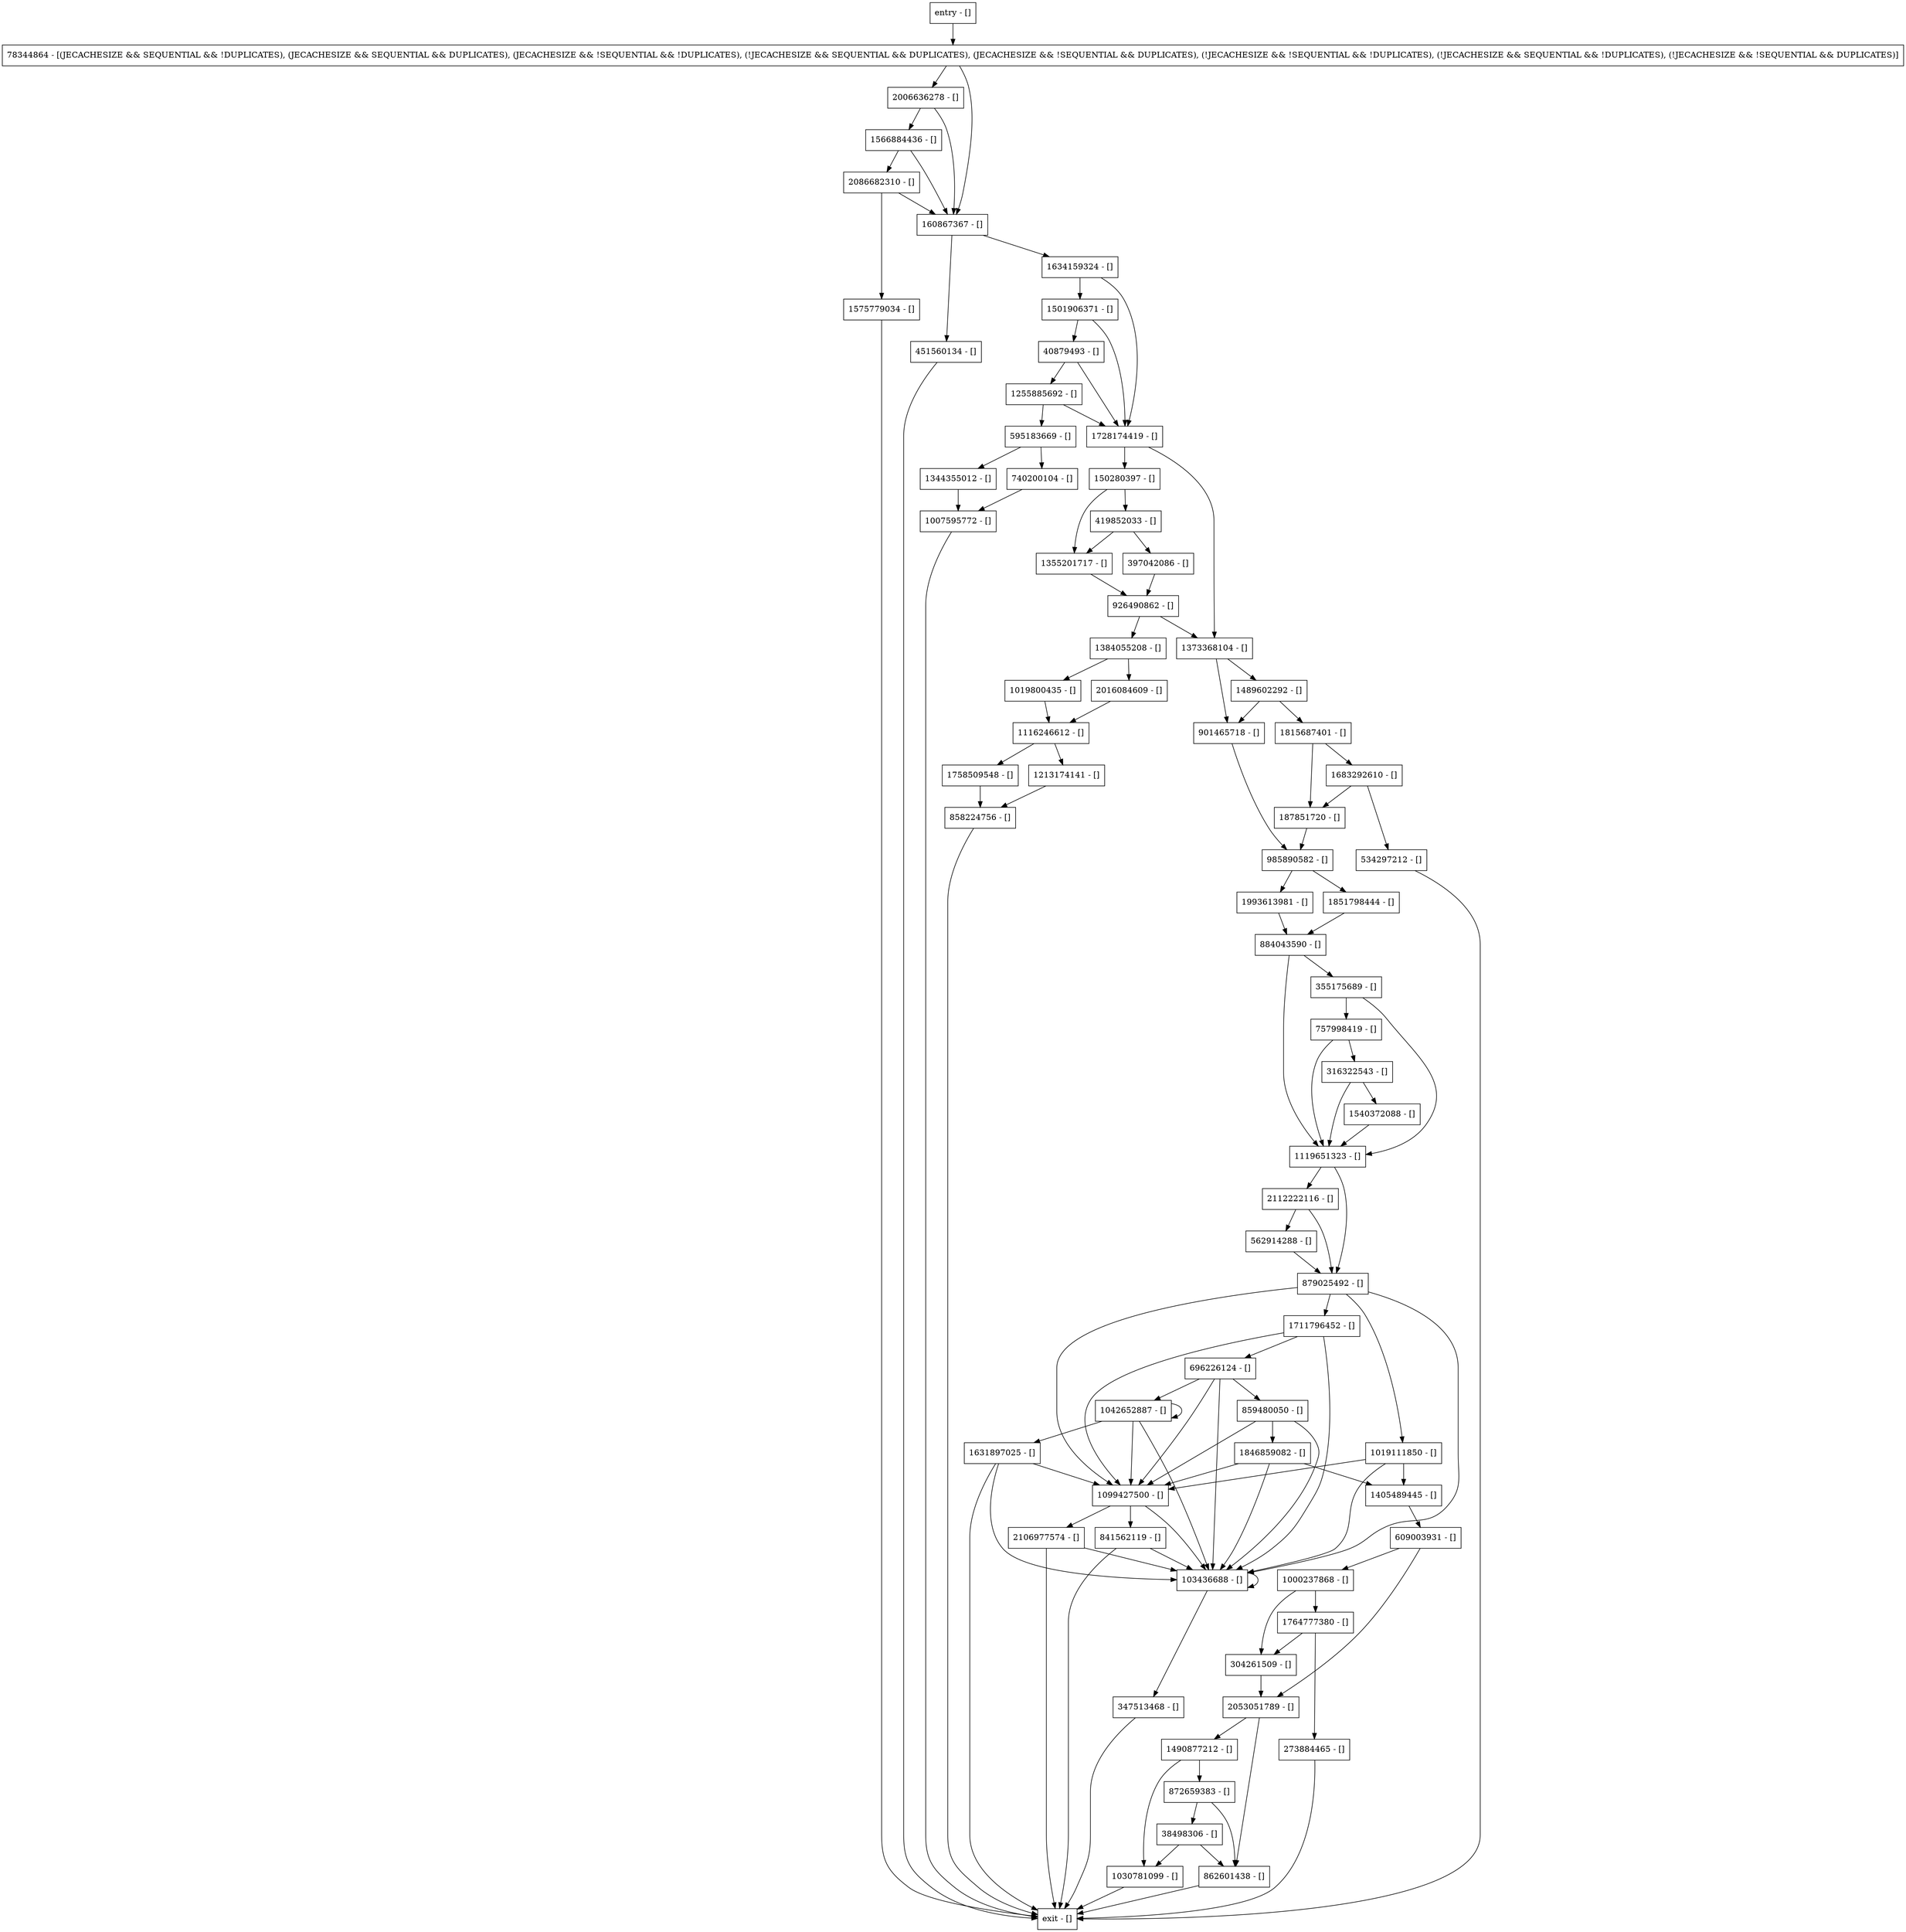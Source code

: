 digraph logInternal {
node [shape=record];
2106977574 [label="2106977574 - []"];
1213174141 [label="1213174141 - []"];
534297212 [label="534297212 - []"];
451560134 [label="451560134 - []"];
1540372088 [label="1540372088 - []"];
1634159324 [label="1634159324 - []"];
1711796452 [label="1711796452 - []"];
397042086 [label="397042086 - []"];
1405489445 [label="1405489445 - []"];
901465718 [label="901465718 - []"];
273884465 [label="273884465 - []"];
1373368104 [label="1373368104 - []"];
1764777380 [label="1764777380 - []"];
2053051789 [label="2053051789 - []"];
595183669 [label="595183669 - []"];
2006636278 [label="2006636278 - []"];
1846859082 [label="1846859082 - []"];
740200104 [label="740200104 - []"];
1683292610 [label="1683292610 - []"];
858224756 [label="858224756 - []"];
419852033 [label="419852033 - []"];
862601438 [label="862601438 - []"];
2112222116 [label="2112222116 - []"];
304261509 [label="304261509 - []"];
1758509548 [label="1758509548 - []"];
1384055208 [label="1384055208 - []"];
1489602292 [label="1489602292 - []"];
1019800435 [label="1019800435 - []"];
entry [label="entry - []"];
exit [label="exit - []"];
1116246612 [label="1116246612 - []"];
187851720 [label="187851720 - []"];
1815687401 [label="1815687401 - []"];
562914288 [label="562914288 - []"];
1007595772 [label="1007595772 - []"];
859480050 [label="859480050 - []"];
1344355012 [label="1344355012 - []"];
1566884436 [label="1566884436 - []"];
1000237868 [label="1000237868 - []"];
985890582 [label="985890582 - []"];
1119651323 [label="1119651323 - []"];
1490877212 [label="1490877212 - []"];
1255885692 [label="1255885692 - []"];
879025492 [label="879025492 - []"];
1355201717 [label="1355201717 - []"];
1019111850 [label="1019111850 - []"];
2086682310 [label="2086682310 - []"];
316322543 [label="316322543 - []"];
150280397 [label="150280397 - []"];
609003931 [label="609003931 - []"];
1501906371 [label="1501906371 - []"];
1631897025 [label="1631897025 - []"];
757998419 [label="757998419 - []"];
38498306 [label="38498306 - []"];
1575779034 [label="1575779034 - []"];
2016084609 [label="2016084609 - []"];
872659383 [label="872659383 - []"];
696226124 [label="696226124 - []"];
103436688 [label="103436688 - []"];
1993613981 [label="1993613981 - []"];
1042652887 [label="1042652887 - []"];
160867367 [label="160867367 - []"];
347513468 [label="347513468 - []"];
40879493 [label="40879493 - []"];
884043590 [label="884043590 - []"];
1728174419 [label="1728174419 - []"];
1030781099 [label="1030781099 - []"];
1851798444 [label="1851798444 - []"];
355175689 [label="355175689 - []"];
841562119 [label="841562119 - []"];
1099427500 [label="1099427500 - []"];
926490862 [label="926490862 - []"];
78344864 [label="78344864 - [(JECACHESIZE && SEQUENTIAL && !DUPLICATES), (JECACHESIZE && SEQUENTIAL && DUPLICATES), (JECACHESIZE && !SEQUENTIAL && !DUPLICATES), (!JECACHESIZE && SEQUENTIAL && DUPLICATES), (JECACHESIZE && !SEQUENTIAL && DUPLICATES), (!JECACHESIZE && !SEQUENTIAL && !DUPLICATES), (!JECACHESIZE && SEQUENTIAL && !DUPLICATES), (!JECACHESIZE && !SEQUENTIAL && DUPLICATES)]"];
entry;
exit;
2106977574 -> 103436688;
2106977574 -> exit;
1213174141 -> 858224756;
534297212 -> exit;
451560134 -> exit;
1540372088 -> 1119651323;
1634159324 -> 1501906371;
1634159324 -> 1728174419;
1711796452 -> 103436688;
1711796452 -> 1099427500;
1711796452 -> 696226124;
397042086 -> 926490862;
1405489445 -> 609003931;
901465718 -> 985890582;
273884465 -> exit;
1373368104 -> 901465718;
1373368104 -> 1489602292;
1764777380 -> 273884465;
1764777380 -> 304261509;
2053051789 -> 1490877212;
2053051789 -> 862601438;
595183669 -> 1344355012;
595183669 -> 740200104;
2006636278 -> 1566884436;
2006636278 -> 160867367;
1846859082 -> 103436688;
1846859082 -> 1405489445;
1846859082 -> 1099427500;
740200104 -> 1007595772;
1683292610 -> 187851720;
1683292610 -> 534297212;
858224756 -> exit;
419852033 -> 397042086;
419852033 -> 1355201717;
862601438 -> exit;
2112222116 -> 562914288;
2112222116 -> 879025492;
304261509 -> 2053051789;
1758509548 -> 858224756;
1384055208 -> 2016084609;
1384055208 -> 1019800435;
1489602292 -> 901465718;
1489602292 -> 1815687401;
1019800435 -> 1116246612;
entry -> 78344864;
1116246612 -> 1213174141;
1116246612 -> 1758509548;
187851720 -> 985890582;
1815687401 -> 1683292610;
1815687401 -> 187851720;
562914288 -> 879025492;
1007595772 -> exit;
859480050 -> 103436688;
859480050 -> 1099427500;
859480050 -> 1846859082;
1344355012 -> 1007595772;
1566884436 -> 160867367;
1566884436 -> 2086682310;
1000237868 -> 304261509;
1000237868 -> 1764777380;
985890582 -> 1993613981;
985890582 -> 1851798444;
1119651323 -> 2112222116;
1119651323 -> 879025492;
1490877212 -> 872659383;
1490877212 -> 1030781099;
1255885692 -> 595183669;
1255885692 -> 1728174419;
879025492 -> 103436688;
879025492 -> 1711796452;
879025492 -> 1099427500;
879025492 -> 1019111850;
1355201717 -> 926490862;
1019111850 -> 103436688;
1019111850 -> 1405489445;
1019111850 -> 1099427500;
2086682310 -> 160867367;
2086682310 -> 1575779034;
316322543 -> 1540372088;
316322543 -> 1119651323;
150280397 -> 419852033;
150280397 -> 1355201717;
609003931 -> 1000237868;
609003931 -> 2053051789;
1501906371 -> 40879493;
1501906371 -> 1728174419;
1631897025 -> 103436688;
1631897025 -> exit;
1631897025 -> 1099427500;
757998419 -> 316322543;
757998419 -> 1119651323;
38498306 -> 862601438;
38498306 -> 1030781099;
1575779034 -> exit;
2016084609 -> 1116246612;
872659383 -> 862601438;
872659383 -> 38498306;
696226124 -> 103436688;
696226124 -> 1042652887;
696226124 -> 859480050;
696226124 -> 1099427500;
103436688 -> 103436688;
103436688 -> 347513468;
1993613981 -> 884043590;
1042652887 -> 103436688;
1042652887 -> 1042652887;
1042652887 -> 1631897025;
1042652887 -> 1099427500;
160867367 -> 451560134;
160867367 -> 1634159324;
347513468 -> exit;
40879493 -> 1255885692;
40879493 -> 1728174419;
884043590 -> 355175689;
884043590 -> 1119651323;
1728174419 -> 150280397;
1728174419 -> 1373368104;
1030781099 -> exit;
1851798444 -> 884043590;
355175689 -> 1119651323;
355175689 -> 757998419;
841562119 -> 103436688;
841562119 -> exit;
1099427500 -> 103436688;
1099427500 -> 2106977574;
1099427500 -> 841562119;
926490862 -> 1373368104;
926490862 -> 1384055208;
78344864 -> 160867367;
78344864 -> 2006636278;
}
